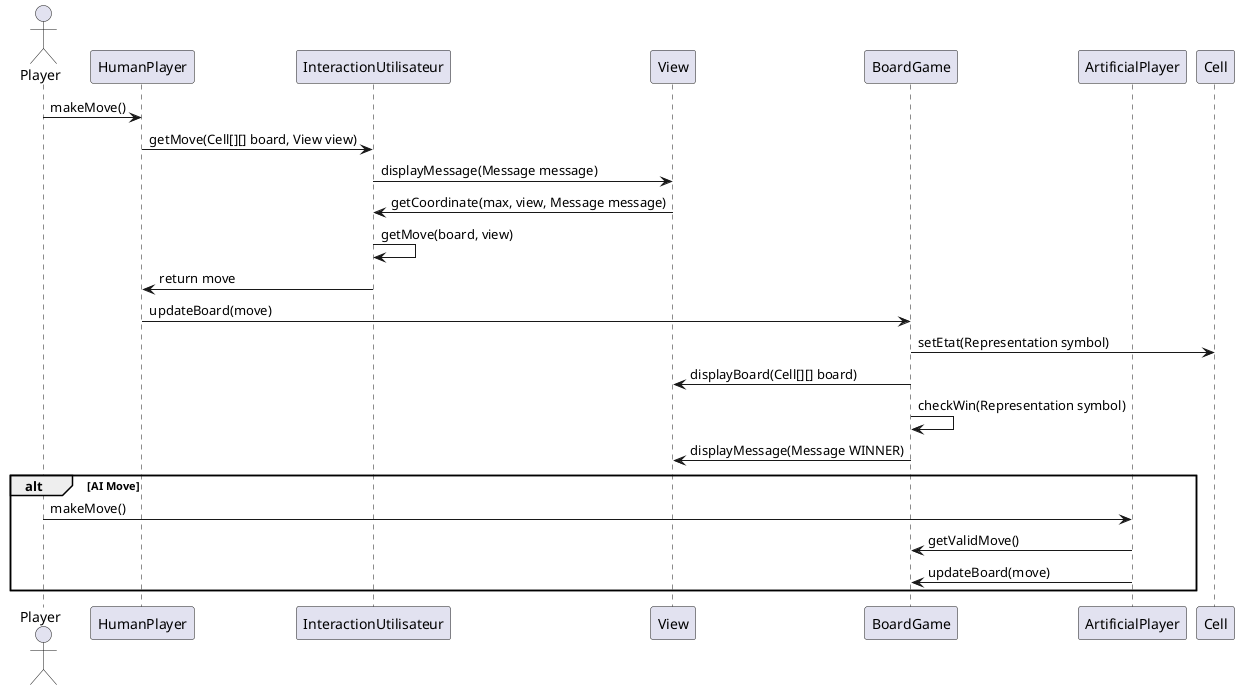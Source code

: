 @startuml
actor Player
participant HumanPlayer
participant InteractionUtilisateur
participant View
participant BoardGame
participant ArtificialPlayer
participant Cell

Player -> HumanPlayer : makeMove()
HumanPlayer -> InteractionUtilisateur : getMove(Cell[][] board, View view)
InteractionUtilisateur -> View : displayMessage(Message message)
View -> InteractionUtilisateur : getCoordinate(max, view, Message message)
InteractionUtilisateur -> InteractionUtilisateur : getMove(board, view)
InteractionUtilisateur -> HumanPlayer : return move
HumanPlayer -> BoardGame : updateBoard(move)
BoardGame -> Cell : setEtat(Representation symbol)
BoardGame -> View : displayBoard(Cell[][] board)
BoardGame -> BoardGame : checkWin(Representation symbol)
BoardGame -> View : displayMessage(Message WINNER)

alt AI Move
    Player -> ArtificialPlayer : makeMove()
    ArtificialPlayer -> BoardGame : getValidMove()
    ArtificialPlayer -> BoardGame : updateBoard(move)
end
@enduml
